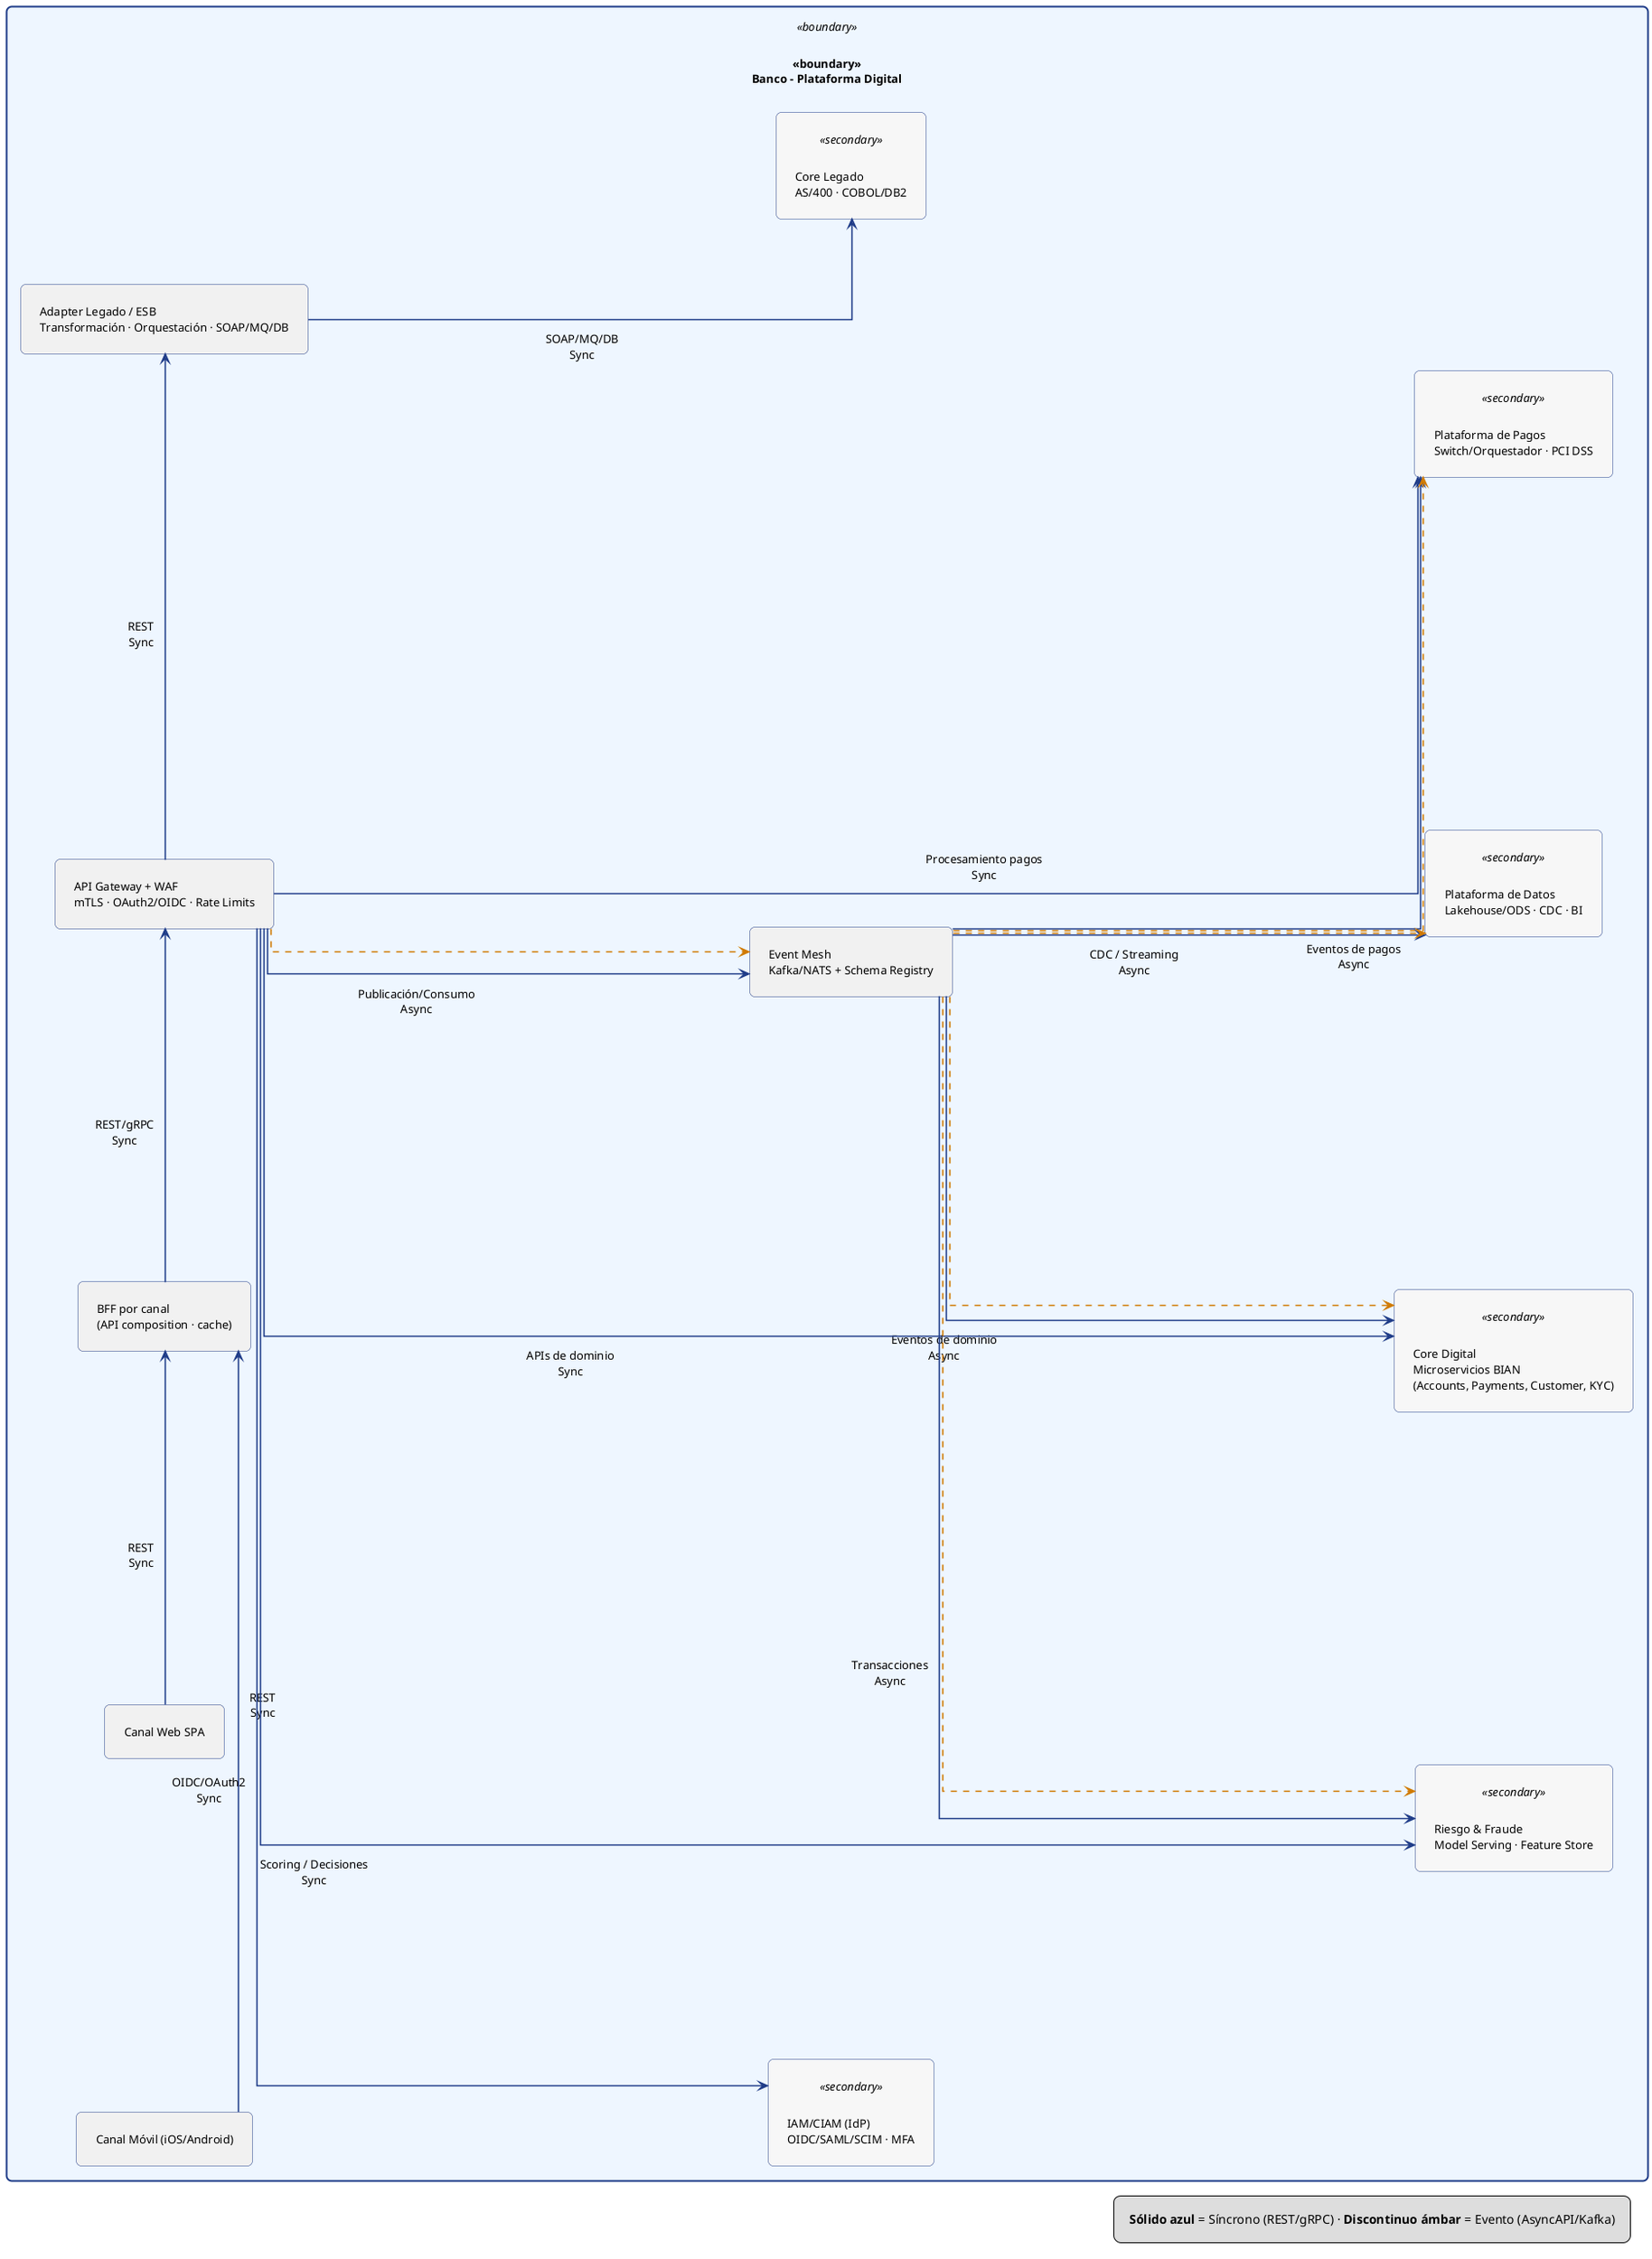 @startuml C4_N2_Contenedores
left to right direction
skinparam defaultFontName Helvetica
skinparam defaultFontSize 13
skinparam shadowing false
skinparam linetype ortho
skinparam ArrowThickness 1.6
skinparam ArrowColor #1f3c88

' >>> más espacio y margen para agrandar el boundary <<<
skinparam nodesep 400
skinparam ranksep 500
skinparam Padding 12

skinparam rectangle {
  RoundCorner 12
  BorderColor #1f3c88
}
skinparam rectangle<<boundary>> {
  BackgroundColor #EEF6FF
  BorderColor #1f3c88
  BorderThickness 2
}
skinparam rectangle<<secondary>> {
  BackgroundColor #F7F7F7
}

legend right
<b>Sólido azul</b> = Síncrono (REST/gRPC) · <b>Discontinuo ámbar</b> = Evento (AsyncAPI/Kafka)
endlegend

rectangle "«boundary»\nBanco – Plataforma Digital" <<boundary>> as Banco {
  rectangle "Canal Web SPA" as Web
  rectangle "Canal Móvil (iOS/Android)" as Movil
  rectangle "BFF por canal\n(API composition · cache)" as BFF
  rectangle "API Gateway + WAF\nmTLS · OAuth2/OIDC · Rate Limits" as Gateway
  rectangle "Event Mesh\nKafka/NATS + Schema Registry" as Mesh
  rectangle "Adapter Legado / ESB\nTransformación · Orquestación · SOAP/MQ/DB" as ESB
  rectangle "Core Digital\nMicroservicios BIAN\n(Accounts, Payments, Customer, KYC)" <<secondary>> as CoreDigital
  rectangle "Core Legado\nAS/400 · COBOL/DB2" <<secondary>> as CoreLegacy
  rectangle "Plataforma de Pagos\nSwitch/Orquestador · PCI DSS" <<secondary>> as Pagos
  rectangle "Plataforma de Datos\nLakehouse/ODS · CDC · BI" <<secondary>> as Datos
  rectangle "IAM/CIAM (IdP)\nOIDC/SAML/SCIM · MFA" <<secondary>> as IdP
  rectangle "Riesgo & Fraude\nModel Serving · Feature Store" <<secondary>> as Riesgo
}

Web -right-> BFF : REST\nSync
Movil -right-> BFF : REST\nSync
BFF -right-> Gateway : REST/gRPC\nSync

Gateway -right-> ESB : REST\nSync
Gateway -down-> Mesh : Publicación/Consumo\nAsync
Gateway -down-> IdP : OIDC/OAuth2\nSync

Mesh -down-> CoreDigital : Eventos de dominio\nAsync
Gateway -down-> CoreDigital : APIs de dominio\nSync
ESB -down-> CoreLegacy : SOAP/MQ/DB\nSync
Gateway -down-> Pagos : Procesamiento pagos\nSync
Mesh -down-> Pagos : Eventos de pagos\nAsync
Mesh -down-> Riesgo : Transacciones\nAsync
Gateway -down-> Riesgo : Scoring / Decisiones\nSync
Mesh -right-> Datos : CDC / Streaming\nAsync

' Estilo de eventos explícito
Gateway -[#D07A00,dashed]-> Mesh
Mesh -[#D07A00,dashed]-> CoreDigital
Mesh -[#D07A00,dashed]-> Pagos
Mesh -[#D07A00,dashed]-> Riesgo
Mesh -[#D07A00,dashed]-> Datos
@enduml
